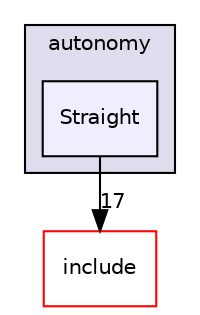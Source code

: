 digraph "/root/scrimmage/scrimmage/src/plugins/autonomy/Straight" {
  compound=true
  node [ fontsize="10", fontname="Helvetica"];
  edge [ labelfontsize="10", labelfontname="Helvetica"];
  subgraph clusterdir_9a5cd39d655c6343ef9bc0ff48b9632e {
    graph [ bgcolor="#ddddee", pencolor="black", label="autonomy" fontname="Helvetica", fontsize="10", URL="dir_9a5cd39d655c6343ef9bc0ff48b9632e.html"]
  dir_7a34f814a0d51ebf7f88cec693175210 [shape=box, label="Straight", style="filled", fillcolor="#eeeeff", pencolor="black", URL="dir_7a34f814a0d51ebf7f88cec693175210.html"];
  }
  dir_d44c64559bbebec7f509842c48db8b23 [shape=box label="include" fillcolor="white" style="filled" color="red" URL="dir_d44c64559bbebec7f509842c48db8b23.html"];
  dir_7a34f814a0d51ebf7f88cec693175210->dir_d44c64559bbebec7f509842c48db8b23 [headlabel="17", labeldistance=1.5 headhref="dir_000188_000004.html"];
}
